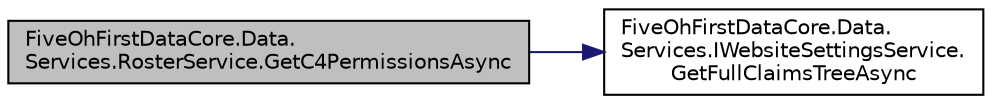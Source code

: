 digraph "FiveOhFirstDataCore.Data.Services.RosterService.GetC4PermissionsAsync"
{
 // LATEX_PDF_SIZE
  edge [fontname="Helvetica",fontsize="10",labelfontname="Helvetica",labelfontsize="10"];
  node [fontname="Helvetica",fontsize="10",shape=record];
  rankdir="LR";
  Node1 [label="FiveOhFirstDataCore.Data.\lServices.RosterService.GetC4PermissionsAsync",height=0.2,width=0.4,color="black", fillcolor="grey75", style="filled", fontcolor="black",tooltip="Get allowed access values for the provided claims  in C4."];
  Node1 -> Node2 [color="midnightblue",fontsize="10",style="solid",fontname="Helvetica"];
  Node2 [label="FiveOhFirstDataCore.Data.\lServices.IWebsiteSettingsService.\lGetFullClaimsTreeAsync",height=0.2,width=0.4,color="black", fillcolor="white", style="filled",URL="$interface_five_oh_first_data_core_1_1_data_1_1_services_1_1_i_website_settings_service.html#a82f3e55ac8396db57c359689631fcee8",tooltip="Get the full C-Shop claims tree from the database."];
}

